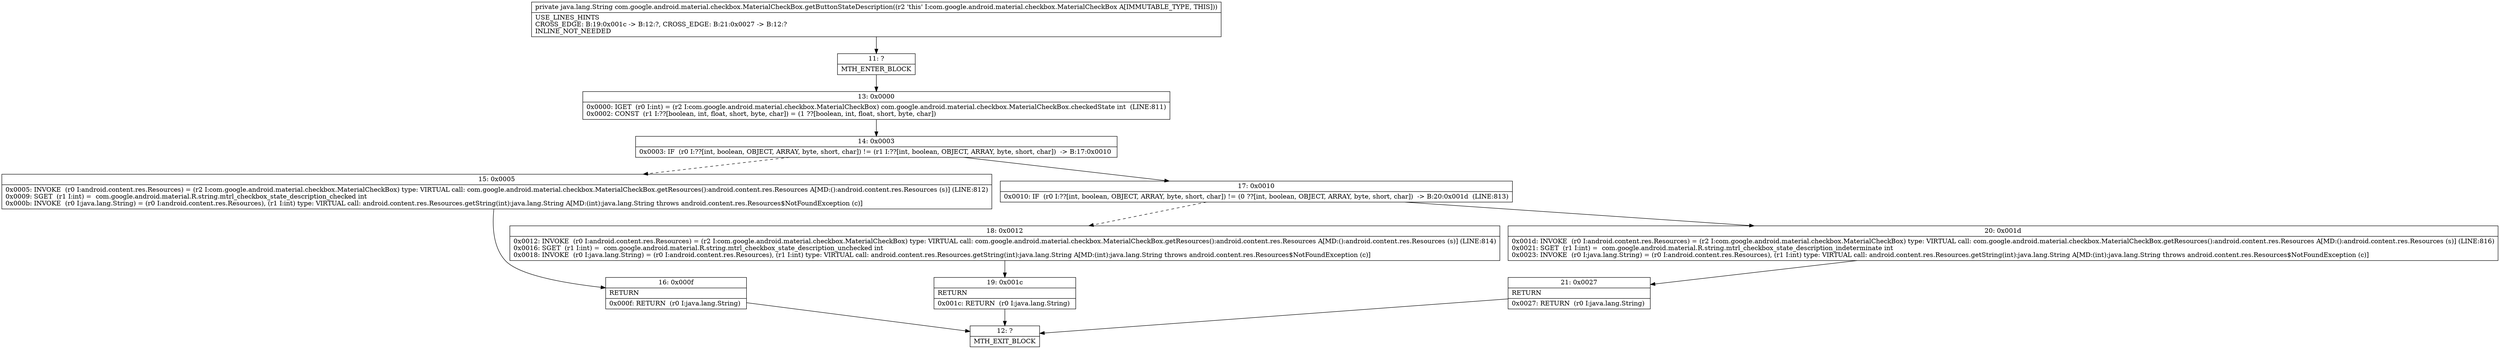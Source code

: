 digraph "CFG forcom.google.android.material.checkbox.MaterialCheckBox.getButtonStateDescription()Ljava\/lang\/String;" {
Node_11 [shape=record,label="{11\:\ ?|MTH_ENTER_BLOCK\l}"];
Node_13 [shape=record,label="{13\:\ 0x0000|0x0000: IGET  (r0 I:int) = (r2 I:com.google.android.material.checkbox.MaterialCheckBox) com.google.android.material.checkbox.MaterialCheckBox.checkedState int  (LINE:811)\l0x0002: CONST  (r1 I:??[boolean, int, float, short, byte, char]) = (1 ??[boolean, int, float, short, byte, char]) \l}"];
Node_14 [shape=record,label="{14\:\ 0x0003|0x0003: IF  (r0 I:??[int, boolean, OBJECT, ARRAY, byte, short, char]) != (r1 I:??[int, boolean, OBJECT, ARRAY, byte, short, char])  \-\> B:17:0x0010 \l}"];
Node_15 [shape=record,label="{15\:\ 0x0005|0x0005: INVOKE  (r0 I:android.content.res.Resources) = (r2 I:com.google.android.material.checkbox.MaterialCheckBox) type: VIRTUAL call: com.google.android.material.checkbox.MaterialCheckBox.getResources():android.content.res.Resources A[MD:():android.content.res.Resources (s)] (LINE:812)\l0x0009: SGET  (r1 I:int) =  com.google.android.material.R.string.mtrl_checkbox_state_description_checked int \l0x000b: INVOKE  (r0 I:java.lang.String) = (r0 I:android.content.res.Resources), (r1 I:int) type: VIRTUAL call: android.content.res.Resources.getString(int):java.lang.String A[MD:(int):java.lang.String throws android.content.res.Resources$NotFoundException (c)]\l}"];
Node_16 [shape=record,label="{16\:\ 0x000f|RETURN\l|0x000f: RETURN  (r0 I:java.lang.String) \l}"];
Node_12 [shape=record,label="{12\:\ ?|MTH_EXIT_BLOCK\l}"];
Node_17 [shape=record,label="{17\:\ 0x0010|0x0010: IF  (r0 I:??[int, boolean, OBJECT, ARRAY, byte, short, char]) != (0 ??[int, boolean, OBJECT, ARRAY, byte, short, char])  \-\> B:20:0x001d  (LINE:813)\l}"];
Node_18 [shape=record,label="{18\:\ 0x0012|0x0012: INVOKE  (r0 I:android.content.res.Resources) = (r2 I:com.google.android.material.checkbox.MaterialCheckBox) type: VIRTUAL call: com.google.android.material.checkbox.MaterialCheckBox.getResources():android.content.res.Resources A[MD:():android.content.res.Resources (s)] (LINE:814)\l0x0016: SGET  (r1 I:int) =  com.google.android.material.R.string.mtrl_checkbox_state_description_unchecked int \l0x0018: INVOKE  (r0 I:java.lang.String) = (r0 I:android.content.res.Resources), (r1 I:int) type: VIRTUAL call: android.content.res.Resources.getString(int):java.lang.String A[MD:(int):java.lang.String throws android.content.res.Resources$NotFoundException (c)]\l}"];
Node_19 [shape=record,label="{19\:\ 0x001c|RETURN\l|0x001c: RETURN  (r0 I:java.lang.String) \l}"];
Node_20 [shape=record,label="{20\:\ 0x001d|0x001d: INVOKE  (r0 I:android.content.res.Resources) = (r2 I:com.google.android.material.checkbox.MaterialCheckBox) type: VIRTUAL call: com.google.android.material.checkbox.MaterialCheckBox.getResources():android.content.res.Resources A[MD:():android.content.res.Resources (s)] (LINE:816)\l0x0021: SGET  (r1 I:int) =  com.google.android.material.R.string.mtrl_checkbox_state_description_indeterminate int \l0x0023: INVOKE  (r0 I:java.lang.String) = (r0 I:android.content.res.Resources), (r1 I:int) type: VIRTUAL call: android.content.res.Resources.getString(int):java.lang.String A[MD:(int):java.lang.String throws android.content.res.Resources$NotFoundException (c)]\l}"];
Node_21 [shape=record,label="{21\:\ 0x0027|RETURN\l|0x0027: RETURN  (r0 I:java.lang.String) \l}"];
MethodNode[shape=record,label="{private java.lang.String com.google.android.material.checkbox.MaterialCheckBox.getButtonStateDescription((r2 'this' I:com.google.android.material.checkbox.MaterialCheckBox A[IMMUTABLE_TYPE, THIS]))  | USE_LINES_HINTS\lCROSS_EDGE: B:19:0x001c \-\> B:12:?, CROSS_EDGE: B:21:0x0027 \-\> B:12:?\lINLINE_NOT_NEEDED\l}"];
MethodNode -> Node_11;Node_11 -> Node_13;
Node_13 -> Node_14;
Node_14 -> Node_15[style=dashed];
Node_14 -> Node_17;
Node_15 -> Node_16;
Node_16 -> Node_12;
Node_17 -> Node_18[style=dashed];
Node_17 -> Node_20;
Node_18 -> Node_19;
Node_19 -> Node_12;
Node_20 -> Node_21;
Node_21 -> Node_12;
}

